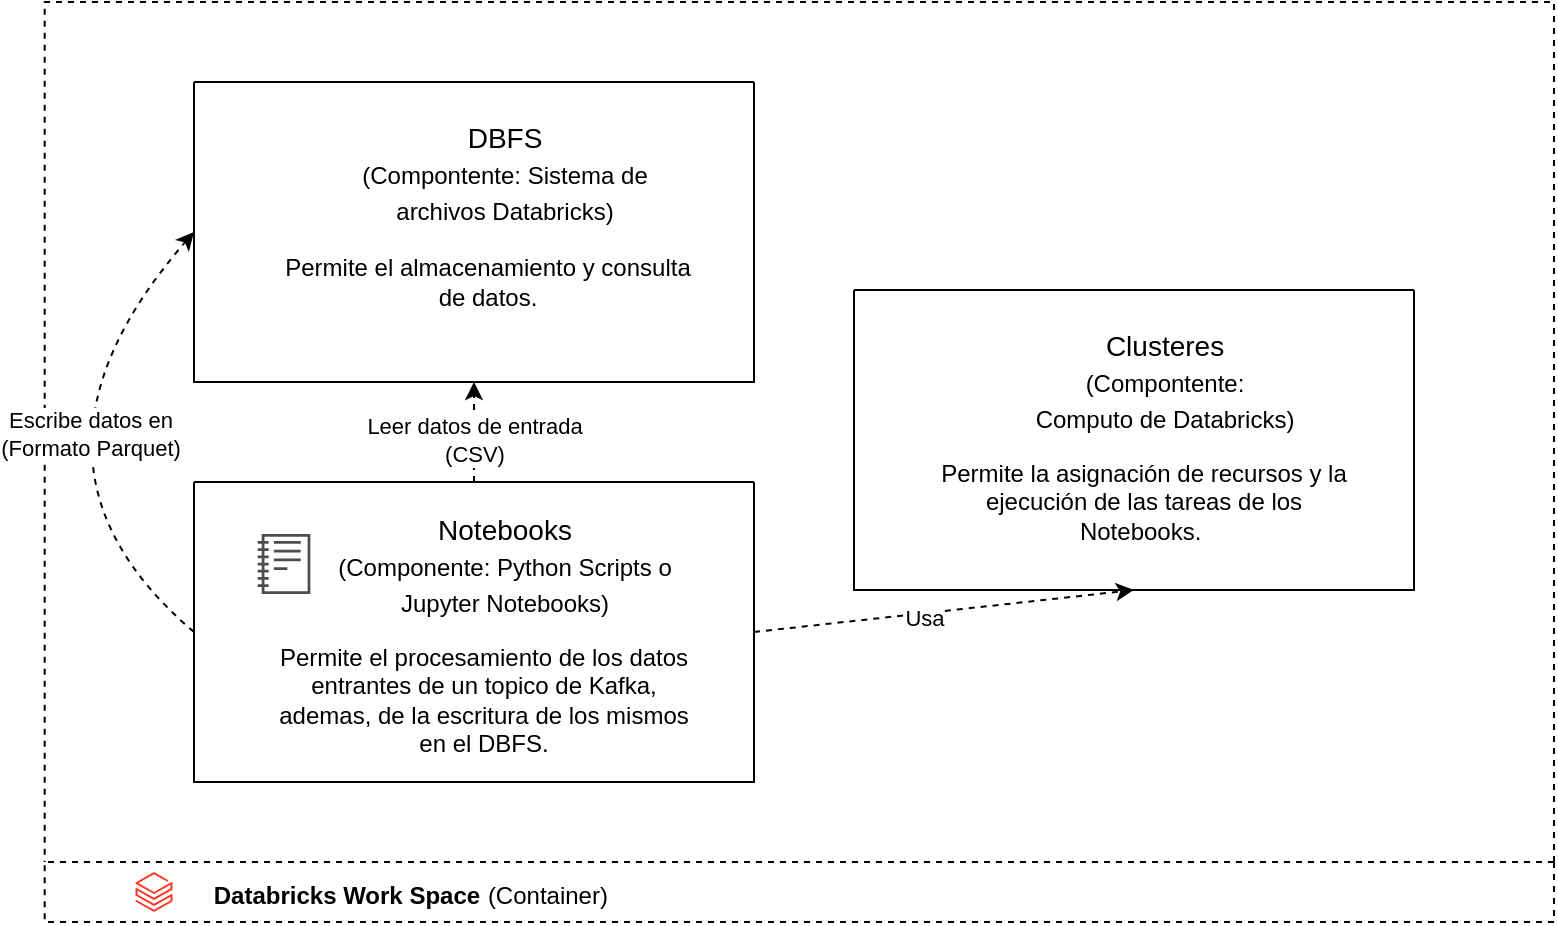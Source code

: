 <mxfile version="21.6.3" type="device">
  <diagram id="-Zqu-iX-Tusbtb-7affT" name="Diagrama de componentes DataBricks">
    <mxGraphModel dx="2389" dy="2911" grid="1" gridSize="10" guides="1" tooltips="1" connect="1" arrows="1" fold="1" page="1" pageScale="1" pageWidth="827" pageHeight="1169" math="0" shadow="0">
      <root>
        <mxCell id="0" />
        <mxCell id="1" parent="0" />
        <mxCell id="G3ME666Q92qwcPsf1QOO-7" value="" style="swimlane;startSize=30;dashed=1;rotation=-180;" vertex="1" parent="1">
          <mxGeometry x="-778.66" y="-2260" width="754.67" height="460" as="geometry">
            <mxRectangle x="-560" y="-2110" width="50" height="40" as="alternateBounds" />
          </mxGeometry>
        </mxCell>
        <mxCell id="G3ME666Q92qwcPsf1QOO-8" value="" style="group" vertex="1" connectable="0" parent="G3ME666Q92qwcPsf1QOO-7">
          <mxGeometry x="34.66" y="430" width="270" height="30" as="geometry" />
        </mxCell>
        <object label="" id="G3ME666Q92qwcPsf1QOO-9">
          <mxCell style="image;aspect=fixed;html=1;points=[];align=center;fontSize=12;image=img/lib/azure2/analytics/Azure_Databricks.svg;" vertex="1" parent="G3ME666Q92qwcPsf1QOO-8">
            <mxGeometry x="10" y="5" width="20" height="20" as="geometry" />
          </mxCell>
        </object>
        <mxCell id="G3ME666Q92qwcPsf1QOO-10" value="&lt;font style=&quot;font-size: 12px;&quot;&gt;&lt;b&gt;Databricks Work Space&lt;/b&gt;&lt;/font&gt;&lt;font style=&quot;font-size: 14px;&quot;&gt;&amp;nbsp;&lt;/font&gt;&lt;font style=&quot;font-size: 12px;&quot;&gt;(Container)&lt;/font&gt;&amp;nbsp;" style="text;html=1;align=center;verticalAlign=middle;resizable=0;points=[];autosize=1;strokeColor=none;fillColor=none;fontSize=15;" vertex="1" parent="G3ME666Q92qwcPsf1QOO-8">
          <mxGeometry x="40" width="220" height="30" as="geometry" />
        </mxCell>
        <mxCell id="G3ME666Q92qwcPsf1QOO-11" value="" style="swimlane;startSize=0;" vertex="1" parent="1">
          <mxGeometry x="-704" y="-2220" width="280" height="150" as="geometry">
            <mxRectangle x="-560" y="-2110" width="50" height="40" as="alternateBounds" />
          </mxGeometry>
        </mxCell>
        <mxCell id="G3ME666Q92qwcPsf1QOO-12" value="Permite el almacenamiento y consulta de datos." style="text;html=1;strokeColor=none;fillColor=none;align=center;verticalAlign=middle;whiteSpace=wrap;rounded=0;" vertex="1" parent="G3ME666Q92qwcPsf1QOO-11">
          <mxGeometry x="37" y="80" width="220" height="40" as="geometry" />
        </mxCell>
        <mxCell id="G3ME666Q92qwcPsf1QOO-13" value="" style="group" vertex="1" connectable="0" parent="G3ME666Q92qwcPsf1QOO-11">
          <mxGeometry x="30" y="20" width="225" height="60" as="geometry" />
        </mxCell>
        <mxCell id="G3ME666Q92qwcPsf1QOO-14" value="" style="shape=image;verticalLabelPosition=bottom;labelBackgroundColor=default;verticalAlign=top;aspect=fixed;imageAspect=0;image=https://thenounproject.com/api/private/icons/1054508/edit/?backgroundShape=SQUARE&amp;backgroundShapeColor=%23000000&amp;backgroundShapeOpacity=0&amp;exportSize=752&amp;flipX=false&amp;flipY=false&amp;foregroundColor=%23000000&amp;foregroundOpacity=1&amp;imageFormat=png&amp;rotation=0;" vertex="1" parent="G3ME666Q92qwcPsf1QOO-13">
          <mxGeometry y="5" width="40" height="40" as="geometry" />
        </mxCell>
        <mxCell id="G3ME666Q92qwcPsf1QOO-15" value="&lt;font style=&quot;font-size: 14px;&quot;&gt;DBFS&lt;br&gt;&lt;/font&gt;&lt;font style=&quot;font-size: 12px;&quot;&gt;(Compontente: Sistema de &lt;br&gt;archivos Databricks)&lt;/font&gt;" style="text;html=1;align=center;verticalAlign=middle;resizable=0;points=[];autosize=1;strokeColor=none;fillColor=none;fontSize=15;" vertex="1" parent="G3ME666Q92qwcPsf1QOO-13">
          <mxGeometry x="40" y="-10" width="170" height="70" as="geometry" />
        </mxCell>
        <mxCell id="G3ME666Q92qwcPsf1QOO-36" style="edgeStyle=orthogonalEdgeStyle;rounded=0;orthogonalLoop=1;jettySize=auto;html=1;exitX=0.5;exitY=0;exitDx=0;exitDy=0;entryX=0.5;entryY=1;entryDx=0;entryDy=0;dashed=1;" edge="1" parent="1" source="G3ME666Q92qwcPsf1QOO-18" target="G3ME666Q92qwcPsf1QOO-11">
          <mxGeometry relative="1" as="geometry" />
        </mxCell>
        <mxCell id="G3ME666Q92qwcPsf1QOO-37" value="Leer datos de entrada&lt;br&gt;(CSV)" style="edgeLabel;html=1;align=center;verticalAlign=middle;resizable=0;points=[];" vertex="1" connectable="0" parent="G3ME666Q92qwcPsf1QOO-36">
          <mxGeometry y="-1" relative="1" as="geometry">
            <mxPoint x="-1" y="4" as="offset" />
          </mxGeometry>
        </mxCell>
        <mxCell id="G3ME666Q92qwcPsf1QOO-18" value="" style="swimlane;startSize=0;" vertex="1" parent="1">
          <mxGeometry x="-704" y="-2020" width="280" height="150" as="geometry">
            <mxRectangle x="-560" y="-2110" width="50" height="40" as="alternateBounds" />
          </mxGeometry>
        </mxCell>
        <mxCell id="G3ME666Q92qwcPsf1QOO-19" value="" style="group" vertex="1" connectable="0" parent="G3ME666Q92qwcPsf1QOO-18">
          <mxGeometry x="30" y="16" width="225" height="118" as="geometry" />
        </mxCell>
        <mxCell id="G3ME666Q92qwcPsf1QOO-20" value="Permite el procesamiento de los datos entrantes de un topico de Kafka, ademas, de la escritura de los mismos en el DBFS." style="text;html=1;strokeColor=none;fillColor=none;align=center;verticalAlign=middle;whiteSpace=wrap;rounded=0;" vertex="1" parent="G3ME666Q92qwcPsf1QOO-19">
          <mxGeometry x="5" y="68" width="220" height="50" as="geometry" />
        </mxCell>
        <mxCell id="G3ME666Q92qwcPsf1QOO-21" value="" style="group" vertex="1" connectable="0" parent="G3ME666Q92qwcPsf1QOO-19">
          <mxGeometry width="225" height="60" as="geometry" />
        </mxCell>
        <mxCell id="G3ME666Q92qwcPsf1QOO-22" value="" style="sketch=0;outlineConnect=0;fontColor=#232F3E;gradientColor=none;fillColor=#4D4D4D;strokeColor=none;dashed=0;verticalLabelPosition=bottom;verticalAlign=top;align=center;html=1;fontSize=12;fontStyle=0;aspect=fixed;pointerEvents=1;shape=mxgraph.aws4.sagemaker_notebook;" vertex="1" parent="G3ME666Q92qwcPsf1QOO-21">
          <mxGeometry y="10" width="30" height="30" as="geometry" />
        </mxCell>
        <mxCell id="G3ME666Q92qwcPsf1QOO-23" value="&lt;font style=&quot;font-size: 14px;&quot;&gt;Notebooks&lt;br&gt;&lt;/font&gt;&lt;span style=&quot;font-size: 12px;&quot;&gt;(Componente: Python Scripts o &lt;br&gt;Jupyter Notebooks)&lt;/span&gt;" style="text;html=1;align=center;verticalAlign=middle;resizable=0;points=[];autosize=1;strokeColor=none;fillColor=none;fontSize=15;" vertex="1" parent="G3ME666Q92qwcPsf1QOO-21">
          <mxGeometry x="30" y="-10" width="190" height="70" as="geometry" />
        </mxCell>
        <mxCell id="G3ME666Q92qwcPsf1QOO-26" value="" style="swimlane;startSize=0;" vertex="1" parent="1">
          <mxGeometry x="-374" y="-2116" width="280" height="150" as="geometry">
            <mxRectangle x="-560" y="-2110" width="50" height="40" as="alternateBounds" />
          </mxGeometry>
        </mxCell>
        <mxCell id="G3ME666Q92qwcPsf1QOO-27" value="Permite la asignación de recursos y la ejecución de las tareas de los Notebooks.&amp;nbsp;" style="text;html=1;strokeColor=none;fillColor=none;align=center;verticalAlign=middle;whiteSpace=wrap;rounded=0;" vertex="1" parent="G3ME666Q92qwcPsf1QOO-26">
          <mxGeometry x="35" y="86" width="220" height="40" as="geometry" />
        </mxCell>
        <mxCell id="G3ME666Q92qwcPsf1QOO-28" value="" style="group" vertex="1" connectable="0" parent="G3ME666Q92qwcPsf1QOO-26">
          <mxGeometry x="30" y="20" width="225" height="60" as="geometry" />
        </mxCell>
        <mxCell id="G3ME666Q92qwcPsf1QOO-29" value="" style="shape=image;html=1;verticalAlign=top;verticalLabelPosition=bottom;labelBackgroundColor=#ffffff;imageAspect=0;aspect=fixed;image=https://cdn4.iconfinder.com/data/icons/essential-app-1/16/cluster-data-group-organize-128.png" vertex="1" parent="G3ME666Q92qwcPsf1QOO-28">
          <mxGeometry y="5" width="40" height="40" as="geometry" />
        </mxCell>
        <mxCell id="G3ME666Q92qwcPsf1QOO-30" value="&lt;font style=&quot;font-size: 14px;&quot;&gt;Clusteres&lt;br&gt;&lt;/font&gt;&lt;font style=&quot;font-size: 12px;&quot;&gt;(Compontente: &lt;br&gt;Computo de Databricks)&lt;/font&gt;" style="text;html=1;align=center;verticalAlign=middle;resizable=0;points=[];autosize=1;strokeColor=none;fillColor=none;fontSize=15;" vertex="1" parent="G3ME666Q92qwcPsf1QOO-28">
          <mxGeometry x="50" y="-10" width="150" height="70" as="geometry" />
        </mxCell>
        <mxCell id="G3ME666Q92qwcPsf1QOO-31" value="" style="endArrow=classic;html=1;rounded=0;exitX=1;exitY=0.5;exitDx=0;exitDy=0;entryX=0.5;entryY=1;entryDx=0;entryDy=0;dashed=1;" edge="1" parent="1" source="G3ME666Q92qwcPsf1QOO-18" target="G3ME666Q92qwcPsf1QOO-26">
          <mxGeometry width="50" height="50" relative="1" as="geometry">
            <mxPoint x="-344" y="-1860" as="sourcePoint" />
            <mxPoint x="-294" y="-1910" as="targetPoint" />
          </mxGeometry>
        </mxCell>
        <mxCell id="G3ME666Q92qwcPsf1QOO-32" value="Usa" style="edgeLabel;html=1;align=center;verticalAlign=middle;resizable=0;points=[];" vertex="1" connectable="0" parent="G3ME666Q92qwcPsf1QOO-31">
          <mxGeometry x="-0.111" y="-2" relative="1" as="geometry">
            <mxPoint as="offset" />
          </mxGeometry>
        </mxCell>
        <mxCell id="G3ME666Q92qwcPsf1QOO-33" value="" style="curved=1;endArrow=classic;html=1;rounded=0;exitX=0;exitY=0.5;exitDx=0;exitDy=0;entryX=0;entryY=0.5;entryDx=0;entryDy=0;dashed=1;" edge="1" parent="1" source="G3ME666Q92qwcPsf1QOO-18" target="G3ME666Q92qwcPsf1QOO-11">
          <mxGeometry width="50" height="50" relative="1" as="geometry">
            <mxPoint x="-754" y="-1990" as="sourcePoint" />
            <mxPoint x="-704" y="-2040" as="targetPoint" />
            <Array as="points">
              <mxPoint x="-804" y="-2030" />
            </Array>
          </mxGeometry>
        </mxCell>
        <mxCell id="G3ME666Q92qwcPsf1QOO-34" value="Escribe datos en&lt;br&gt;(Formato Parquet)" style="edgeLabel;html=1;align=center;verticalAlign=middle;resizable=0;points=[];" vertex="1" connectable="0" parent="G3ME666Q92qwcPsf1QOO-33">
          <mxGeometry x="0.223" y="-27" relative="1" as="geometry">
            <mxPoint as="offset" />
          </mxGeometry>
        </mxCell>
      </root>
    </mxGraphModel>
  </diagram>
</mxfile>

